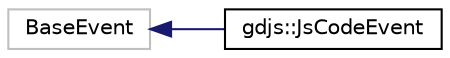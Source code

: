 digraph "Graphical Class Hierarchy"
{
  edge [fontname="Helvetica",fontsize="10",labelfontname="Helvetica",labelfontsize="10"];
  node [fontname="Helvetica",fontsize="10",shape=record];
  rankdir="LR";
  Node1 [label="BaseEvent",height=0.2,width=0.4,color="grey75", fillcolor="white", style="filled"];
  Node1 -> Node2 [dir="back",color="midnightblue",fontsize="10",style="solid",fontname="Helvetica"];
  Node2 [label="gdjs::JsCodeEvent",height=0.2,width=0.4,color="black", fillcolor="white", style="filled",URL="$dc/d13/classgdjs_1_1_js_code_event.html",tooltip="Builtin internal event that pick an object of a list each time it is repeated. "];
}
